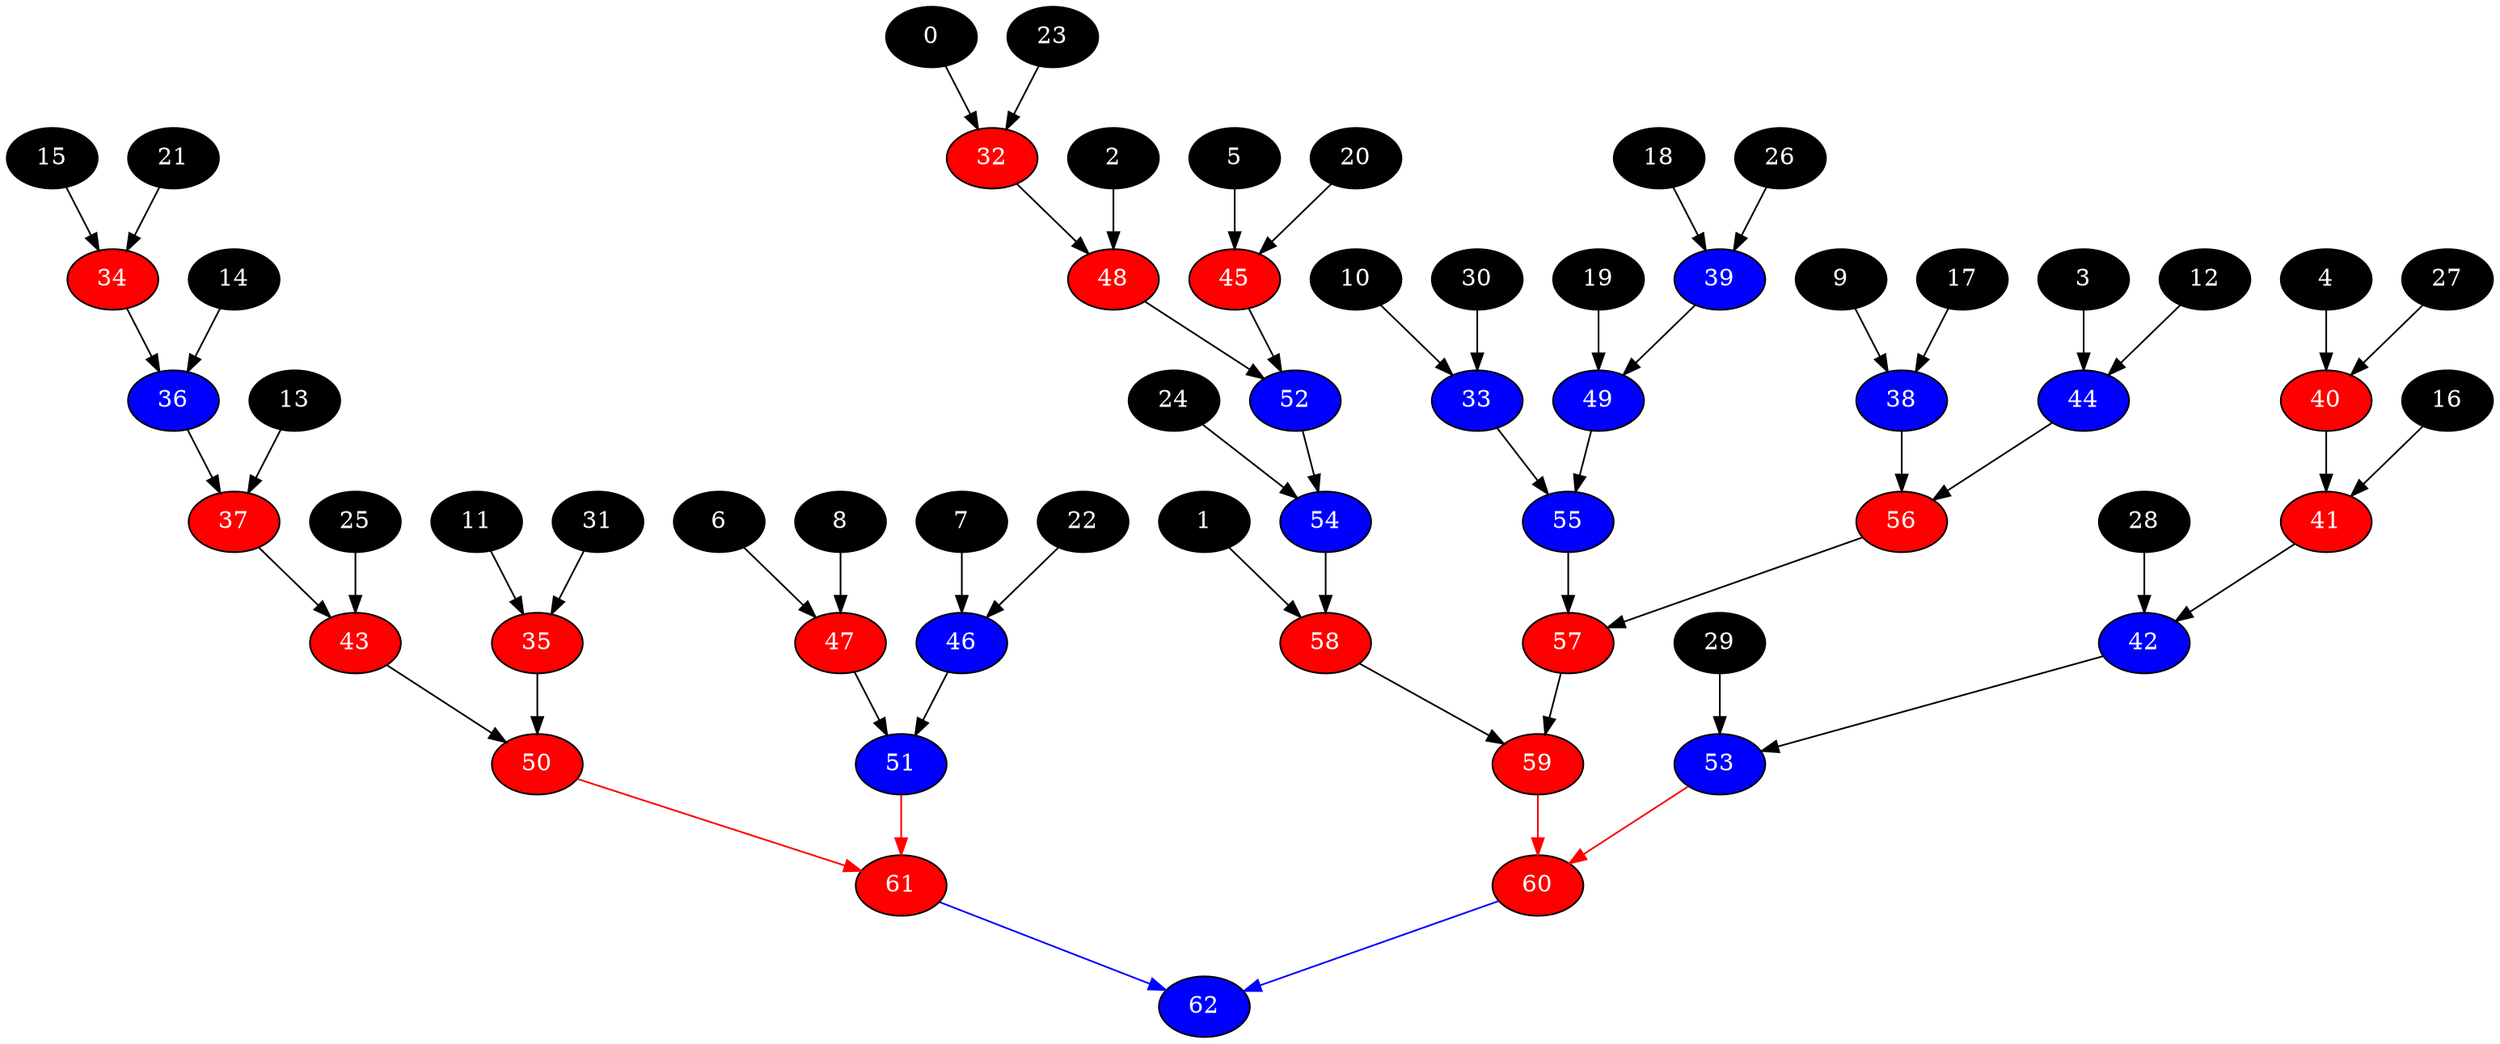 digraph {
	0 [fillcolor=black fontcolor=white style=filled]
	1 [fillcolor=black fontcolor=white style=filled]
	2 [fillcolor=black fontcolor=white style=filled]
	3 [fillcolor=black fontcolor=white style=filled]
	4 [fillcolor=black fontcolor=white style=filled]
	5 [fillcolor=black fontcolor=white style=filled]
	6 [fillcolor=black fontcolor=white style=filled]
	7 [fillcolor=black fontcolor=white style=filled]
	8 [fillcolor=black fontcolor=white style=filled]
	9 [fillcolor=black fontcolor=white style=filled]
	10 [fillcolor=black fontcolor=white style=filled]
	11 [fillcolor=black fontcolor=white style=filled]
	12 [fillcolor=black fontcolor=white style=filled]
	13 [fillcolor=black fontcolor=white style=filled]
	14 [fillcolor=black fontcolor=white style=filled]
	15 [fillcolor=black fontcolor=white style=filled]
	16 [fillcolor=black fontcolor=white style=filled]
	17 [fillcolor=black fontcolor=white style=filled]
	18 [fillcolor=black fontcolor=white style=filled]
	19 [fillcolor=black fontcolor=white style=filled]
	20 [fillcolor=black fontcolor=white style=filled]
	21 [fillcolor=black fontcolor=white style=filled]
	22 [fillcolor=black fontcolor=white style=filled]
	23 [fillcolor=black fontcolor=white style=filled]
	24 [fillcolor=black fontcolor=white style=filled]
	25 [fillcolor=black fontcolor=white style=filled]
	26 [fillcolor=black fontcolor=white style=filled]
	27 [fillcolor=black fontcolor=white style=filled]
	28 [fillcolor=black fontcolor=white style=filled]
	29 [fillcolor=black fontcolor=white style=filled]
	30 [fillcolor=black fontcolor=white style=filled]
	31 [fillcolor=black fontcolor=white style=filled]
	32 [fillcolor=red fontcolor=white style=filled]
	23 -> 32
	0 -> 32
	33 [fillcolor=blue fontcolor=white style=filled]
	30 -> 33
	10 -> 33
	34 [fillcolor=red fontcolor=white style=filled]
	15 -> 34
	21 -> 34
	35 [fillcolor=red fontcolor=white style=filled]
	31 -> 35
	11 -> 35
	36 [fillcolor=blue fontcolor=white style=filled]
	34 -> 36
	14 -> 36
	37 [fillcolor=red fontcolor=white style=filled]
	13 -> 37
	36 -> 37
	38 [fillcolor=blue fontcolor=white style=filled]
	9 -> 38
	17 -> 38
	39 [fillcolor=blue fontcolor=white style=filled]
	26 -> 39
	18 -> 39
	40 [fillcolor=red fontcolor=white style=filled]
	27 -> 40
	4 -> 40
	41 [fillcolor=red fontcolor=white style=filled]
	16 -> 41
	40 -> 41
	42 [fillcolor=blue fontcolor=white style=filled]
	28 -> 42
	41 -> 42
	43 [fillcolor=red fontcolor=white style=filled]
	37 -> 43
	25 -> 43
	44 [fillcolor=blue fontcolor=white style=filled]
	12 -> 44
	3 -> 44
	45 [fillcolor=red fontcolor=white style=filled]
	20 -> 45
	5 -> 45
	46 [fillcolor=blue fontcolor=white style=filled]
	22 -> 46
	7 -> 46
	47 [fillcolor=red fontcolor=white style=filled]
	6 -> 47
	8 -> 47
	48 [fillcolor=red fontcolor=white style=filled]
	32 -> 48
	2 -> 48
	49 [fillcolor=blue fontcolor=white style=filled]
	39 -> 49
	19 -> 49
	50 [fillcolor=red fontcolor=white style=filled]
	35 -> 50
	43 -> 50
	51 [fillcolor=blue fontcolor=white style=filled]
	46 -> 51
	47 -> 51
	52 [fillcolor=blue fontcolor=white style=filled]
	48 -> 52
	45 -> 52
	53 [fillcolor=blue fontcolor=white style=filled]
	42 -> 53
	29 -> 53
	54 [fillcolor=blue fontcolor=white style=filled]
	52 -> 54
	24 -> 54
	55 [fillcolor=blue fontcolor=white style=filled]
	49 -> 55
	33 -> 55
	56 [fillcolor=red fontcolor=white style=filled]
	44 -> 56
	38 -> 56
	57 [fillcolor=red fontcolor=white style=filled]
	55 -> 57
	56 -> 57
	58 [fillcolor=red fontcolor=white style=filled]
	1 -> 58
	54 -> 58
	59 [fillcolor=red fontcolor=white style=filled]
	57 -> 59
	58 -> 59
	60 [fillcolor=red fontcolor=white style=filled]
	53 -> 60 [color=red]
	59 -> 60 [color=red]
	61 [fillcolor=red fontcolor=white style=filled]
	50 -> 61 [color=red]
	51 -> 61 [color=red]
	62 [fillcolor=blue fontcolor=white style=filled]
	61 -> 62 [color=blue]
	60 -> 62 [color=blue]
}
